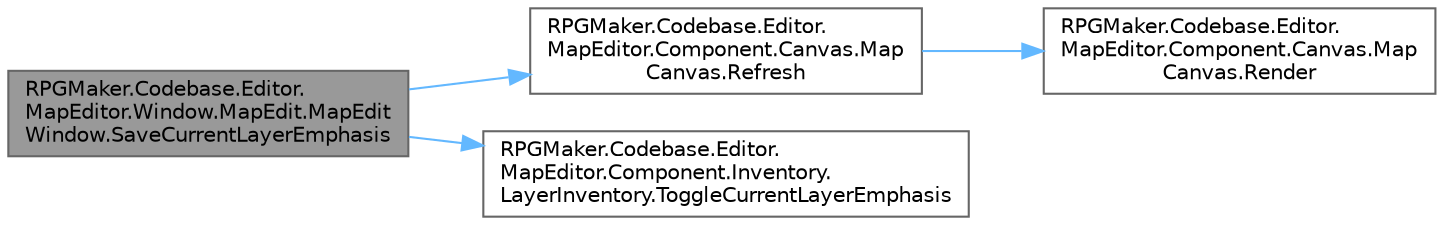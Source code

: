 digraph "RPGMaker.Codebase.Editor.MapEditor.Window.MapEdit.MapEditWindow.SaveCurrentLayerEmphasis"
{
 // LATEX_PDF_SIZE
  bgcolor="transparent";
  edge [fontname=Helvetica,fontsize=10,labelfontname=Helvetica,labelfontsize=10];
  node [fontname=Helvetica,fontsize=10,shape=box,height=0.2,width=0.4];
  rankdir="LR";
  Node1 [id="Node000001",label="RPGMaker.Codebase.Editor.\lMapEditor.Window.MapEdit.MapEdit\lWindow.SaveCurrentLayerEmphasis",height=0.2,width=0.4,color="gray40", fillcolor="grey60", style="filled", fontcolor="black",tooltip="マップをセーブするときに強調表示を戻す"];
  Node1 -> Node2 [id="edge1_Node000001_Node000002",color="steelblue1",style="solid",tooltip=" "];
  Node2 [id="Node000002",label="RPGMaker.Codebase.Editor.\lMapEditor.Component.Canvas.Map\lCanvas.Refresh",height=0.2,width=0.4,color="grey40", fillcolor="white", style="filled",URL="$da/d63/class_r_p_g_maker_1_1_codebase_1_1_editor_1_1_map_editor_1_1_component_1_1_canvas_1_1_map_canvas.html#acdaa46b19f6d87b89def3cab537595bc",tooltip=" "];
  Node2 -> Node3 [id="edge2_Node000002_Node000003",color="steelblue1",style="solid",tooltip=" "];
  Node3 [id="Node000003",label="RPGMaker.Codebase.Editor.\lMapEditor.Component.Canvas.Map\lCanvas.Render",height=0.2,width=0.4,color="grey40", fillcolor="white", style="filled",URL="$da/d63/class_r_p_g_maker_1_1_codebase_1_1_editor_1_1_map_editor_1_1_component_1_1_canvas_1_1_map_canvas.html#a2251fde9142862e109ac4894a3769594",tooltip=" "];
  Node1 -> Node4 [id="edge3_Node000001_Node000004",color="steelblue1",style="solid",tooltip=" "];
  Node4 [id="Node000004",label="RPGMaker.Codebase.Editor.\lMapEditor.Component.Inventory.\lLayerInventory.ToggleCurrentLayerEmphasis",height=0.2,width=0.4,color="grey40", fillcolor="white", style="filled",URL="$d8/d01/class_r_p_g_maker_1_1_codebase_1_1_editor_1_1_map_editor_1_1_component_1_1_inventory_1_1_layer_inventory.html#a19c0e2369048a6733d1c1f8e17c28099",tooltip=" "];
}

